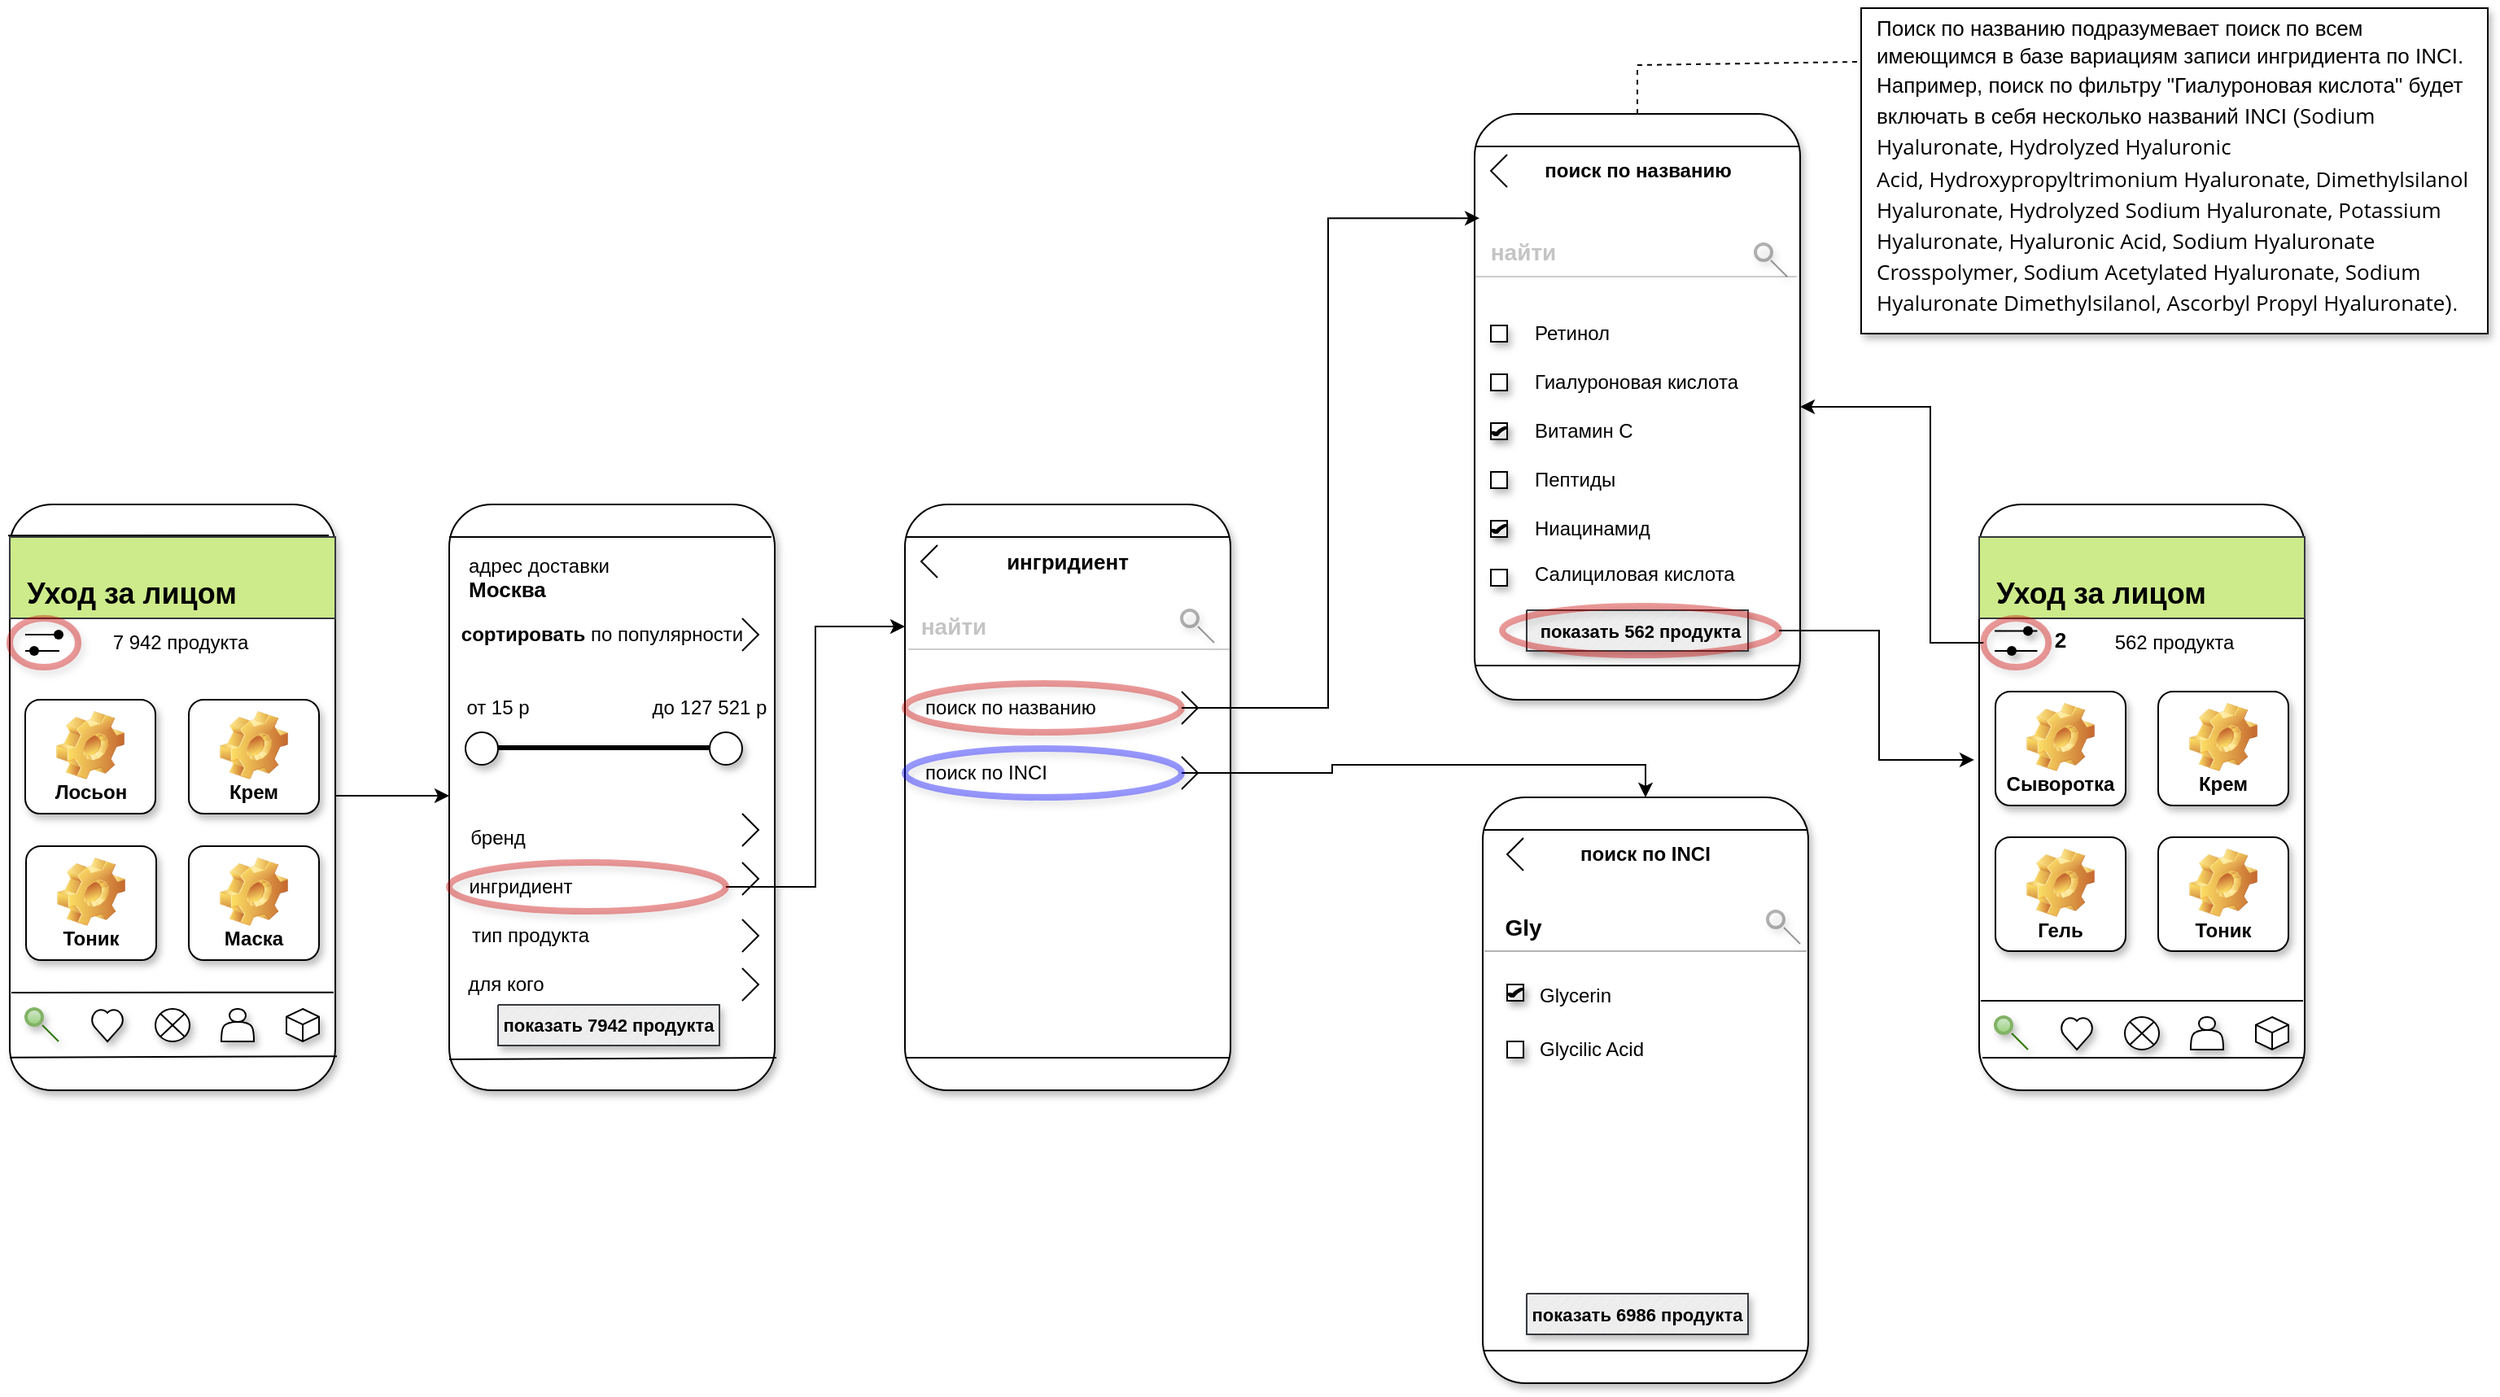 <mxfile version="24.7.17">
  <diagram name="Страница — 1" id="dGyKo30YHlpizkumSqCY">
    <mxGraphModel dx="1434" dy="1671" grid="1" gridSize="10" guides="1" tooltips="1" connect="1" arrows="1" fold="1" page="1" pageScale="1" pageWidth="1169" pageHeight="827" math="0" shadow="0">
      <root>
        <mxCell id="0" />
        <mxCell id="1" parent="0" />
        <mxCell id="ZdthaMtyNPpBsi2oZ3e5-52" value="" style="rounded=1;whiteSpace=wrap;html=1;shadow=1;arcSize=13;labelBackgroundColor=none;movable=0;resizable=0;rotatable=0;deletable=0;editable=0;locked=1;connectable=0;" vertex="1" parent="1">
          <mxGeometry x="320" y="100" width="200" height="360" as="geometry" />
        </mxCell>
        <mxCell id="ZdthaMtyNPpBsi2oZ3e5-1" value="" style="rounded=1;whiteSpace=wrap;html=1;shadow=1;arcSize=13;labelBackgroundColor=none;movable=0;resizable=0;rotatable=0;deletable=0;editable=0;locked=1;connectable=0;" vertex="1" parent="1">
          <mxGeometry x="50" y="100" width="200" height="360" as="geometry" />
        </mxCell>
        <mxCell id="ZdthaMtyNPpBsi2oZ3e5-4" value="" style="endArrow=none;html=1;rounded=0;entryX=1.005;entryY=0.942;entryDx=0;entryDy=0;entryPerimeter=0;exitX=0;exitY=0.944;exitDx=0;exitDy=0;exitPerimeter=0;labelBackgroundColor=none;fontColor=default;" edge="1" parent="1" source="ZdthaMtyNPpBsi2oZ3e5-1" target="ZdthaMtyNPpBsi2oZ3e5-1">
          <mxGeometry width="50" height="50" relative="1" as="geometry">
            <mxPoint x="90" y="450" as="sourcePoint" />
            <mxPoint x="140" y="400" as="targetPoint" />
            <Array as="points" />
          </mxGeometry>
        </mxCell>
        <mxCell id="ZdthaMtyNPpBsi2oZ3e5-5" value="" style="endArrow=none;html=1;rounded=0;entryX=0.995;entryY=0.833;entryDx=0;entryDy=0;entryPerimeter=0;labelBackgroundColor=none;fontColor=default;" edge="1" parent="1" target="ZdthaMtyNPpBsi2oZ3e5-1">
          <mxGeometry width="50" height="50" relative="1" as="geometry">
            <mxPoint x="51" y="400" as="sourcePoint" />
            <mxPoint x="140" y="380" as="targetPoint" />
          </mxGeometry>
        </mxCell>
        <mxCell id="ZdthaMtyNPpBsi2oZ3e5-7" style="edgeStyle=orthogonalEdgeStyle;rounded=0;orthogonalLoop=1;jettySize=auto;html=1;exitX=0.1;exitY=0.5;exitDx=0;exitDy=0;exitPerimeter=0;entryX=0.1;entryY=0.5;entryDx=0;entryDy=0;entryPerimeter=0;labelBackgroundColor=none;fontColor=default;" edge="1" parent="1">
          <mxGeometry relative="1" as="geometry">
            <mxPoint x="421" y="425" as="targetPoint" />
            <mxPoint x="421" y="425" as="sourcePoint" />
          </mxGeometry>
        </mxCell>
        <mxCell id="ZdthaMtyNPpBsi2oZ3e5-12" style="edgeStyle=orthogonalEdgeStyle;rounded=0;orthogonalLoop=1;jettySize=auto;html=1;exitX=0.5;exitY=0.115;exitDx=0;exitDy=0;exitPerimeter=0;entryX=0.5;entryY=0.115;entryDx=0;entryDy=0;entryPerimeter=0;labelBackgroundColor=none;fontColor=default;" edge="1" parent="1" source="ZdthaMtyNPpBsi2oZ3e5-11" target="ZdthaMtyNPpBsi2oZ3e5-11">
          <mxGeometry relative="1" as="geometry">
            <mxPoint x="460" y="390" as="targetPoint" />
          </mxGeometry>
        </mxCell>
        <mxCell id="ZdthaMtyNPpBsi2oZ3e5-11" value="" style="verticalLabelPosition=bottom;verticalAlign=top;html=1;shape=mxgraph.basic.heart;shadow=1;labelBackgroundColor=none;" vertex="1" parent="1">
          <mxGeometry x="100" y="410" width="20" height="20" as="geometry" />
        </mxCell>
        <mxCell id="ZdthaMtyNPpBsi2oZ3e5-13" value="" style="shape=actor;whiteSpace=wrap;html=1;shadow=1;labelBackgroundColor=none;" vertex="1" parent="1">
          <mxGeometry x="180" y="410" width="20" height="20" as="geometry" />
        </mxCell>
        <mxCell id="ZdthaMtyNPpBsi2oZ3e5-15" value="" style="html=1;shape=mxgraph.basic.isocube;isoAngle=15;shadow=1;labelBackgroundColor=none;" vertex="1" parent="1">
          <mxGeometry x="220" y="410" width="20" height="20" as="geometry" />
        </mxCell>
        <mxCell id="ZdthaMtyNPpBsi2oZ3e5-16" value="" style="verticalLabelPosition=bottom;verticalAlign=top;html=1;shape=mxgraph.flowchart.or;shadow=1;labelBackgroundColor=none;" vertex="1" parent="1">
          <mxGeometry x="139.5" y="410" width="21" height="20" as="geometry" />
        </mxCell>
        <mxCell id="ZdthaMtyNPpBsi2oZ3e5-17" value="" style="ellipse;whiteSpace=wrap;html=1;aspect=fixed;strokeWidth=2;perimeterSpacing=1;shadow=1;labelBackgroundColor=none;fillColor=#d5e8d4;strokeColor=#82b366;gradientColor=#97d077;" vertex="1" parent="1">
          <mxGeometry x="60" y="410" width="10" height="10" as="geometry" />
        </mxCell>
        <mxCell id="ZdthaMtyNPpBsi2oZ3e5-20" value="" style="endArrow=none;html=1;rounded=0;shadow=1;endSize=7;startSize=7;jumpSize=7;labelBackgroundColor=none;fontColor=default;fillColor=#60a917;strokeColor=#2D7600;" edge="1" parent="1">
          <mxGeometry width="50" height="50" relative="1" as="geometry">
            <mxPoint x="70" y="420" as="sourcePoint" />
            <mxPoint x="80" y="430" as="targetPoint" />
          </mxGeometry>
        </mxCell>
        <mxCell id="ZdthaMtyNPpBsi2oZ3e5-24" value="" style="endArrow=none;html=1;rounded=0;exitX=-0.005;exitY=0.053;exitDx=0;exitDy=0;exitPerimeter=0;labelBackgroundColor=none;fontColor=default;" edge="1" parent="1" source="ZdthaMtyNPpBsi2oZ3e5-1">
          <mxGeometry width="50" height="50" relative="1" as="geometry">
            <mxPoint x="89.5" y="180" as="sourcePoint" />
            <mxPoint x="246" y="119" as="targetPoint" />
          </mxGeometry>
        </mxCell>
        <mxCell id="ZdthaMtyNPpBsi2oZ3e5-25" value="" style="rounded=0;whiteSpace=wrap;html=1;fillColor=#cdeb8b;strokeColor=#36393d;" vertex="1" parent="1">
          <mxGeometry x="50" y="120" width="200" height="50" as="geometry" />
        </mxCell>
        <mxCell id="ZdthaMtyNPpBsi2oZ3e5-28" value="&lt;h2&gt;Уход за лицом&lt;/h2&gt;" style="text;strokeColor=none;align=center;fillColor=none;html=1;verticalAlign=middle;whiteSpace=wrap;rounded=0;" vertex="1" parent="1">
          <mxGeometry x="50" y="140" width="150" height="30" as="geometry" />
        </mxCell>
        <mxCell id="ZdthaMtyNPpBsi2oZ3e5-29" value="" style="shape=partialRectangle;whiteSpace=wrap;html=1;left=0;right=0;fillColor=none;" vertex="1" parent="1">
          <mxGeometry x="60" y="180" width="20" height="10" as="geometry" />
        </mxCell>
        <mxCell id="ZdthaMtyNPpBsi2oZ3e5-30" value="" style="shape=waypoint;sketch=0;fillStyle=solid;size=6;pointerEvents=1;points=[];fillColor=none;resizable=0;rotatable=0;perimeter=centerPerimeter;snapToPoint=1;" vertex="1" parent="1">
          <mxGeometry x="70" y="170" width="20" height="20" as="geometry" />
        </mxCell>
        <mxCell id="ZdthaMtyNPpBsi2oZ3e5-31" value="" style="shape=waypoint;sketch=0;fillStyle=solid;size=6;pointerEvents=1;points=[];fillColor=none;resizable=0;rotatable=0;perimeter=centerPerimeter;snapToPoint=1;" vertex="1" parent="1">
          <mxGeometry x="55" y="180" width="20" height="20" as="geometry" />
        </mxCell>
        <mxCell id="ZdthaMtyNPpBsi2oZ3e5-36" value="7 942 продукта" style="text;strokeColor=none;align=center;fillColor=none;html=1;verticalAlign=middle;whiteSpace=wrap;rounded=0;fontFamily=Helvetica;fontSize=12;fontColor=default;labelBackgroundColor=none;" vertex="1" parent="1">
          <mxGeometry x="110" y="170" width="90" height="30" as="geometry" />
        </mxCell>
        <mxCell id="ZdthaMtyNPpBsi2oZ3e5-37" value="Лосьон" style="label;whiteSpace=wrap;html=1;align=center;verticalAlign=bottom;spacingLeft=0;spacingBottom=4;imageAlign=center;imageVerticalAlign=top;image=img/clipart/Gear_128x128.png;rounded=1;shadow=1;strokeColor=default;arcSize=13;fontFamily=Helvetica;fontSize=12;fontColor=default;labelBackgroundColor=none;fillColor=default;" vertex="1" parent="1">
          <mxGeometry x="59.5" y="220" width="80" height="70" as="geometry" />
        </mxCell>
        <mxCell id="ZdthaMtyNPpBsi2oZ3e5-38" value="Крем" style="label;whiteSpace=wrap;html=1;align=center;verticalAlign=bottom;spacingLeft=0;spacingBottom=4;imageAlign=center;imageVerticalAlign=top;image=img/clipart/Gear_128x128.png;rounded=1;shadow=1;strokeColor=default;arcSize=13;fontFamily=Helvetica;fontSize=12;fontColor=default;labelBackgroundColor=none;fillColor=default;" vertex="1" parent="1">
          <mxGeometry x="160" y="220" width="80" height="70" as="geometry" />
        </mxCell>
        <mxCell id="ZdthaMtyNPpBsi2oZ3e5-39" value="Тоник" style="label;whiteSpace=wrap;html=1;align=center;verticalAlign=bottom;spacingLeft=0;spacingBottom=4;imageAlign=center;imageVerticalAlign=top;image=img/clipart/Gear_128x128.png;rounded=1;shadow=1;strokeColor=default;arcSize=13;fontFamily=Helvetica;fontSize=12;fontColor=default;labelBackgroundColor=none;fillColor=default;" vertex="1" parent="1">
          <mxGeometry x="60" y="310" width="80" height="70" as="geometry" />
        </mxCell>
        <mxCell id="ZdthaMtyNPpBsi2oZ3e5-40" value="Маска" style="label;whiteSpace=wrap;html=1;align=center;verticalAlign=bottom;spacingLeft=0;spacingBottom=4;imageAlign=center;imageVerticalAlign=top;image=img/clipart/Gear_128x128.png;rounded=1;shadow=1;strokeColor=default;arcSize=13;fontFamily=Helvetica;fontSize=12;fontColor=default;labelBackgroundColor=none;fillColor=default;" vertex="1" parent="1">
          <mxGeometry x="160" y="310" width="80" height="70" as="geometry" />
        </mxCell>
        <mxCell id="ZdthaMtyNPpBsi2oZ3e5-42" value="" style="endArrow=none;html=1;rounded=0;entryX=1.005;entryY=0.942;entryDx=0;entryDy=0;entryPerimeter=0;exitX=0;exitY=0.944;exitDx=0;exitDy=0;exitPerimeter=0;labelBackgroundColor=none;fontColor=default;" edge="1" parent="1">
          <mxGeometry width="50" height="50" relative="1" as="geometry">
            <mxPoint x="320" y="441" as="sourcePoint" />
            <mxPoint x="521" y="440" as="targetPoint" />
            <Array as="points" />
          </mxGeometry>
        </mxCell>
        <mxCell id="ZdthaMtyNPpBsi2oZ3e5-51" value="" style="endArrow=none;html=1;rounded=0;entryX=0.995;entryY=0.833;entryDx=0;entryDy=0;entryPerimeter=0;labelBackgroundColor=none;fontColor=default;" edge="1" parent="1">
          <mxGeometry width="50" height="50" relative="1" as="geometry">
            <mxPoint x="320" y="120" as="sourcePoint" />
            <mxPoint x="518" y="120" as="targetPoint" />
          </mxGeometry>
        </mxCell>
        <mxCell id="ZdthaMtyNPpBsi2oZ3e5-53" value="адрес доставки&lt;div&gt;&lt;b&gt;&lt;font style=&quot;font-size: 13px;&quot;&gt;Москва&lt;/font&gt;&lt;/b&gt;&lt;/div&gt;" style="text;strokeColor=none;align=left;fillColor=none;html=1;verticalAlign=middle;whiteSpace=wrap;rounded=0;fontFamily=Helvetica;fontSize=12;fontColor=default;labelBackgroundColor=none;" vertex="1" parent="1">
          <mxGeometry x="330" y="130" width="100" height="30" as="geometry" />
        </mxCell>
        <mxCell id="ZdthaMtyNPpBsi2oZ3e5-54" value="&lt;font style=&quot;font-size: 12px;&quot;&gt;&lt;b&gt;&lt;font style=&quot;font-size: 12px;&quot;&gt;сортировать&lt;/font&gt;&lt;/b&gt; по популярности&lt;/font&gt;" style="text;strokeColor=none;align=center;fillColor=none;html=1;verticalAlign=middle;whiteSpace=wrap;rounded=0;fontFamily=Helvetica;fontSize=12;fontColor=default;labelBackgroundColor=none;" vertex="1" parent="1">
          <mxGeometry x="299" y="165" width="230" height="30" as="geometry" />
        </mxCell>
        <mxCell id="ZdthaMtyNPpBsi2oZ3e5-56" value="" style="endArrow=none;html=1;rounded=0;fontFamily=Helvetica;fontSize=12;fontColor=default;labelBackgroundColor=none;" edge="1" parent="1">
          <mxGeometry width="50" height="50" relative="1" as="geometry">
            <mxPoint x="500" y="170" as="sourcePoint" />
            <mxPoint x="500" y="190" as="targetPoint" />
            <Array as="points">
              <mxPoint x="510" y="180" />
            </Array>
          </mxGeometry>
        </mxCell>
        <mxCell id="ZdthaMtyNPpBsi2oZ3e5-57" value="" style="endArrow=none;html=1;rounded=0;fontFamily=Helvetica;fontSize=12;fontColor=default;labelBackgroundColor=none;strokeWidth=3;" edge="1" parent="1">
          <mxGeometry width="50" height="50" relative="1" as="geometry">
            <mxPoint x="483" y="249.5" as="sourcePoint" />
            <mxPoint x="344" y="249.5" as="targetPoint" />
          </mxGeometry>
        </mxCell>
        <mxCell id="ZdthaMtyNPpBsi2oZ3e5-58" value="" style="ellipse;whiteSpace=wrap;html=1;aspect=fixed;rounded=1;shadow=1;strokeColor=default;align=center;verticalAlign=middle;arcSize=13;fontFamily=Helvetica;fontSize=12;fontColor=default;labelBackgroundColor=none;fillColor=default;" vertex="1" parent="1">
          <mxGeometry x="330" y="240" width="20" height="20" as="geometry" />
        </mxCell>
        <mxCell id="ZdthaMtyNPpBsi2oZ3e5-59" value="" style="ellipse;whiteSpace=wrap;html=1;aspect=fixed;rounded=1;shadow=1;strokeColor=default;align=center;verticalAlign=middle;arcSize=13;fontFamily=Helvetica;fontSize=12;fontColor=default;labelBackgroundColor=none;fillColor=default;" vertex="1" parent="1">
          <mxGeometry x="480" y="240" width="20" height="20" as="geometry" />
        </mxCell>
        <mxCell id="ZdthaMtyNPpBsi2oZ3e5-60" value="от 15 р" style="text;strokeColor=none;align=center;fillColor=none;html=1;verticalAlign=middle;whiteSpace=wrap;rounded=0;fontFamily=Helvetica;fontSize=12;fontColor=default;labelBackgroundColor=none;" vertex="1" parent="1">
          <mxGeometry x="320" y="210" width="60" height="30" as="geometry" />
        </mxCell>
        <mxCell id="ZdthaMtyNPpBsi2oZ3e5-61" value="до 127 521 р" style="text;strokeColor=none;align=center;fillColor=none;html=1;verticalAlign=middle;whiteSpace=wrap;rounded=0;fontFamily=Helvetica;fontSize=12;fontColor=default;labelBackgroundColor=none;" vertex="1" parent="1">
          <mxGeometry x="440" y="210" width="80" height="30" as="geometry" />
        </mxCell>
        <mxCell id="ZdthaMtyNPpBsi2oZ3e5-62" value="бренд" style="text;strokeColor=none;align=center;fillColor=none;html=1;verticalAlign=middle;whiteSpace=wrap;rounded=0;fontFamily=Helvetica;fontSize=12;fontColor=default;labelBackgroundColor=none;" vertex="1" parent="1">
          <mxGeometry x="330" y="290" width="40" height="30" as="geometry" />
        </mxCell>
        <mxCell id="ZdthaMtyNPpBsi2oZ3e5-63" value="ингридиент" style="text;strokeColor=none;align=center;fillColor=none;html=1;verticalAlign=middle;whiteSpace=wrap;rounded=0;fontFamily=Helvetica;fontSize=12;fontColor=default;labelBackgroundColor=none;" vertex="1" parent="1">
          <mxGeometry x="334" y="320" width="60" height="30" as="geometry" />
        </mxCell>
        <mxCell id="ZdthaMtyNPpBsi2oZ3e5-64" value="тип продукта" style="text;strokeColor=none;align=center;fillColor=none;html=1;verticalAlign=middle;whiteSpace=wrap;rounded=0;fontFamily=Helvetica;fontSize=12;fontColor=default;labelBackgroundColor=none;" vertex="1" parent="1">
          <mxGeometry x="330" y="350" width="80" height="30" as="geometry" />
        </mxCell>
        <mxCell id="ZdthaMtyNPpBsi2oZ3e5-65" value="для кого" style="text;strokeColor=none;align=center;fillColor=none;html=1;verticalAlign=middle;whiteSpace=wrap;rounded=0;fontFamily=Helvetica;fontSize=12;fontColor=default;labelBackgroundColor=none;" vertex="1" parent="1">
          <mxGeometry x="330" y="380" width="50" height="30" as="geometry" />
        </mxCell>
        <mxCell id="ZdthaMtyNPpBsi2oZ3e5-66" value="" style="verticalLabelPosition=bottom;verticalAlign=top;html=1;shape=mxgraph.basic.patternFillRect;fillStyle=diag;step=5;fillStrokeWidth=0.2;fillStrokeColor=#dddddd;rounded=1;shadow=1;strokeColor=#36393d;align=center;arcSize=13;fontFamily=Helvetica;fontSize=12;labelBackgroundColor=none;fillColor=#eeeeee;" vertex="1" parent="1">
          <mxGeometry x="350" y="407.5" width="136" height="25" as="geometry" />
        </mxCell>
        <mxCell id="ZdthaMtyNPpBsi2oZ3e5-67" value="&lt;font style=&quot;font-size: 11px;&quot;&gt;&lt;b&gt;показать 7942 продукта&lt;/b&gt;&lt;/font&gt;" style="text;strokeColor=none;align=center;fillColor=none;html=1;verticalAlign=middle;whiteSpace=wrap;rounded=0;fontFamily=Helvetica;fontSize=12;fontColor=default;labelBackgroundColor=none;strokeWidth=1;" vertex="1" parent="1">
          <mxGeometry x="348" y="405" width="140" height="30" as="geometry" />
        </mxCell>
        <mxCell id="ZdthaMtyNPpBsi2oZ3e5-69" value="" style="endArrow=none;html=1;rounded=0;fontFamily=Helvetica;fontSize=12;fontColor=default;labelBackgroundColor=none;" edge="1" parent="1">
          <mxGeometry width="50" height="50" relative="1" as="geometry">
            <mxPoint x="500" y="355" as="sourcePoint" />
            <mxPoint x="500" y="375" as="targetPoint" />
            <Array as="points">
              <mxPoint x="510" y="365" />
            </Array>
          </mxGeometry>
        </mxCell>
        <mxCell id="ZdthaMtyNPpBsi2oZ3e5-70" value="" style="endArrow=none;html=1;rounded=0;fontFamily=Helvetica;fontSize=12;fontColor=default;labelBackgroundColor=none;" edge="1" parent="1">
          <mxGeometry width="50" height="50" relative="1" as="geometry">
            <mxPoint x="500" y="290" as="sourcePoint" />
            <mxPoint x="500" y="310" as="targetPoint" />
            <Array as="points">
              <mxPoint x="510" y="300" />
            </Array>
          </mxGeometry>
        </mxCell>
        <mxCell id="ZdthaMtyNPpBsi2oZ3e5-71" value="" style="endArrow=none;html=1;rounded=0;fontFamily=Helvetica;fontSize=12;fontColor=default;labelBackgroundColor=none;" edge="1" parent="1">
          <mxGeometry width="50" height="50" relative="1" as="geometry">
            <mxPoint x="500" y="320" as="sourcePoint" />
            <mxPoint x="500" y="340" as="targetPoint" />
            <Array as="points">
              <mxPoint x="510" y="330" />
            </Array>
          </mxGeometry>
        </mxCell>
        <mxCell id="ZdthaMtyNPpBsi2oZ3e5-72" value="" style="endArrow=none;html=1;rounded=0;fontFamily=Helvetica;fontSize=12;fontColor=default;labelBackgroundColor=none;" edge="1" parent="1">
          <mxGeometry width="50" height="50" relative="1" as="geometry">
            <mxPoint x="500" y="385" as="sourcePoint" />
            <mxPoint x="500" y="405" as="targetPoint" />
            <Array as="points">
              <mxPoint x="510" y="395" />
            </Array>
          </mxGeometry>
        </mxCell>
        <mxCell id="ZdthaMtyNPpBsi2oZ3e5-73" value="" style="rounded=1;whiteSpace=wrap;html=1;shadow=1;arcSize=13;labelBackgroundColor=none;movable=0;resizable=0;rotatable=0;deletable=0;editable=0;locked=1;connectable=0;" vertex="1" parent="1">
          <mxGeometry x="600" y="100" width="200" height="360" as="geometry" />
        </mxCell>
        <mxCell id="ZdthaMtyNPpBsi2oZ3e5-74" value="" style="rounded=1;whiteSpace=wrap;html=1;shadow=1;arcSize=13;labelBackgroundColor=none;" vertex="1" parent="1">
          <mxGeometry x="950" y="-140" width="200" height="360" as="geometry" />
        </mxCell>
        <mxCell id="ZdthaMtyNPpBsi2oZ3e5-75" value="" style="endArrow=none;html=1;rounded=0;entryX=0.995;entryY=0.833;entryDx=0;entryDy=0;entryPerimeter=0;labelBackgroundColor=none;fontColor=default;" edge="1" parent="1">
          <mxGeometry width="50" height="50" relative="1" as="geometry">
            <mxPoint x="601" y="120" as="sourcePoint" />
            <mxPoint x="799" y="120" as="targetPoint" />
          </mxGeometry>
        </mxCell>
        <mxCell id="ZdthaMtyNPpBsi2oZ3e5-76" value="" style="endArrow=none;html=1;rounded=0;entryX=0.995;entryY=0.833;entryDx=0;entryDy=0;entryPerimeter=0;labelBackgroundColor=none;fontColor=default;" edge="1" parent="1">
          <mxGeometry width="50" height="50" relative="1" as="geometry">
            <mxPoint x="601" y="440" as="sourcePoint" />
            <mxPoint x="799" y="440" as="targetPoint" />
          </mxGeometry>
        </mxCell>
        <mxCell id="ZdthaMtyNPpBsi2oZ3e5-77" value="&lt;font style=&quot;font-size: 13px;&quot;&gt;&lt;b&gt;ингридиент&lt;/b&gt;&lt;/font&gt;" style="text;strokeColor=none;align=center;fillColor=none;html=1;verticalAlign=middle;whiteSpace=wrap;rounded=0;fontFamily=Helvetica;fontSize=12;fontColor=default;labelBackgroundColor=none;" vertex="1" parent="1">
          <mxGeometry x="670" y="120" width="60" height="30" as="geometry" />
        </mxCell>
        <mxCell id="ZdthaMtyNPpBsi2oZ3e5-78" value="" style="endArrow=none;html=1;rounded=0;fontFamily=Helvetica;fontSize=12;fontColor=default;labelBackgroundColor=none;" edge="1" parent="1">
          <mxGeometry width="50" height="50" relative="1" as="geometry">
            <mxPoint x="620" y="145" as="sourcePoint" />
            <mxPoint x="620" y="125" as="targetPoint" />
            <Array as="points">
              <mxPoint x="610" y="135" />
            </Array>
          </mxGeometry>
        </mxCell>
        <mxCell id="ZdthaMtyNPpBsi2oZ3e5-80" value="" style="endArrow=none;html=1;rounded=0;entryX=0.995;entryY=0.833;entryDx=0;entryDy=0;entryPerimeter=0;labelBackgroundColor=none;fontColor=default;opacity=20;" edge="1" parent="1">
          <mxGeometry width="50" height="50" relative="1" as="geometry">
            <mxPoint x="602" y="189" as="sourcePoint" />
            <mxPoint x="800" y="189" as="targetPoint" />
          </mxGeometry>
        </mxCell>
        <mxCell id="ZdthaMtyNPpBsi2oZ3e5-81" value="&lt;b&gt;&lt;font color=&quot;#c4c4c4&quot; style=&quot;font-size: 14px;&quot;&gt;найти&lt;/font&gt;&lt;/b&gt;" style="text;strokeColor=none;align=center;fillColor=none;html=1;verticalAlign=middle;whiteSpace=wrap;rounded=0;fontFamily=Helvetica;fontSize=12;fontColor=default;labelBackgroundColor=none;" vertex="1" parent="1">
          <mxGeometry x="600" y="160" width="60" height="30" as="geometry" />
        </mxCell>
        <mxCell id="ZdthaMtyNPpBsi2oZ3e5-82" value="" style="ellipse;whiteSpace=wrap;html=1;aspect=fixed;rounded=1;shadow=1;strokeColor=default;align=center;verticalAlign=middle;arcSize=13;fontFamily=Helvetica;fontSize=12;fontColor=default;labelBackgroundColor=none;fillColor=default;strokeWidth=2;opacity=30;" vertex="1" parent="1">
          <mxGeometry x="770" y="165" width="10" height="10" as="geometry" />
        </mxCell>
        <mxCell id="ZdthaMtyNPpBsi2oZ3e5-83" value="" style="endArrow=none;html=1;rounded=0;shadow=1;endSize=7;startSize=7;jumpSize=7;labelBackgroundColor=none;fontColor=default;fillColor=#60a917;strokeColor=#000000;opacity=40;" edge="1" parent="1">
          <mxGeometry width="50" height="50" relative="1" as="geometry">
            <mxPoint x="780" y="175" as="sourcePoint" />
            <mxPoint x="790" y="185" as="targetPoint" />
          </mxGeometry>
        </mxCell>
        <mxCell id="ZdthaMtyNPpBsi2oZ3e5-84" value="поиск по названию" style="text;strokeColor=none;align=center;fillColor=none;html=1;verticalAlign=middle;whiteSpace=wrap;rounded=0;fontFamily=Helvetica;fontSize=12;fontColor=default;labelBackgroundColor=none;" vertex="1" parent="1">
          <mxGeometry x="610" y="210" width="110" height="30" as="geometry" />
        </mxCell>
        <mxCell id="ZdthaMtyNPpBsi2oZ3e5-85" value="поиск по INCI" style="text;strokeColor=none;align=center;fillColor=none;html=1;verticalAlign=middle;whiteSpace=wrap;rounded=0;fontFamily=Helvetica;fontSize=12;fontColor=default;labelBackgroundColor=none;" vertex="1" parent="1">
          <mxGeometry x="610" y="250" width="80" height="30" as="geometry" />
        </mxCell>
        <mxCell id="ZdthaMtyNPpBsi2oZ3e5-86" value="" style="endArrow=none;html=1;rounded=0;fontFamily=Helvetica;fontSize=12;fontColor=default;labelBackgroundColor=none;" edge="1" parent="1">
          <mxGeometry width="50" height="50" relative="1" as="geometry">
            <mxPoint x="770" y="215" as="sourcePoint" />
            <mxPoint x="770" y="235" as="targetPoint" />
            <Array as="points">
              <mxPoint x="780" y="225" />
            </Array>
          </mxGeometry>
        </mxCell>
        <mxCell id="ZdthaMtyNPpBsi2oZ3e5-87" value="" style="endArrow=none;html=1;rounded=0;fontFamily=Helvetica;fontSize=12;fontColor=default;labelBackgroundColor=none;" edge="1" parent="1">
          <mxGeometry width="50" height="50" relative="1" as="geometry">
            <mxPoint x="770" y="255" as="sourcePoint" />
            <mxPoint x="770" y="275" as="targetPoint" />
            <Array as="points">
              <mxPoint x="780" y="265" />
            </Array>
          </mxGeometry>
        </mxCell>
        <mxCell id="ZdthaMtyNPpBsi2oZ3e5-88" value="" style="endArrow=none;html=1;rounded=0;entryX=0.995;entryY=0.833;entryDx=0;entryDy=0;entryPerimeter=0;labelBackgroundColor=none;fontColor=default;" edge="1" parent="1">
          <mxGeometry width="50" height="50" relative="1" as="geometry">
            <mxPoint x="951" y="-120" as="sourcePoint" />
            <mxPoint x="1149" y="-120" as="targetPoint" />
          </mxGeometry>
        </mxCell>
        <mxCell id="ZdthaMtyNPpBsi2oZ3e5-89" value="" style="endArrow=none;html=1;rounded=0;entryX=0.995;entryY=0.833;entryDx=0;entryDy=0;entryPerimeter=0;labelBackgroundColor=none;fontColor=default;" edge="1" parent="1">
          <mxGeometry width="50" height="50" relative="1" as="geometry">
            <mxPoint x="951" y="199" as="sourcePoint" />
            <mxPoint x="1149" y="199" as="targetPoint" />
          </mxGeometry>
        </mxCell>
        <mxCell id="ZdthaMtyNPpBsi2oZ3e5-90" value="" style="endArrow=none;html=1;rounded=0;entryX=0.995;entryY=0.833;entryDx=0;entryDy=0;entryPerimeter=0;labelBackgroundColor=none;fontColor=default;opacity=20;jumpSize=7;" edge="1" parent="1">
          <mxGeometry width="50" height="50" relative="1" as="geometry">
            <mxPoint x="950" y="-40" as="sourcePoint" />
            <mxPoint x="1148" y="-40" as="targetPoint" />
            <Array as="points">
              <mxPoint x="1049" y="-40" />
            </Array>
          </mxGeometry>
        </mxCell>
        <mxCell id="ZdthaMtyNPpBsi2oZ3e5-91" value="&lt;b&gt;&lt;font color=&quot;#c4c4c4&quot; style=&quot;font-size: 14px;&quot;&gt;найти&lt;/font&gt;&lt;/b&gt;" style="text;strokeColor=none;align=center;fillColor=none;html=1;verticalAlign=middle;whiteSpace=wrap;rounded=0;fontFamily=Helvetica;fontSize=12;fontColor=default;labelBackgroundColor=none;" vertex="1" parent="1">
          <mxGeometry x="950" y="-70" width="60" height="30" as="geometry" />
        </mxCell>
        <mxCell id="ZdthaMtyNPpBsi2oZ3e5-92" value="" style="ellipse;whiteSpace=wrap;html=1;aspect=fixed;rounded=1;shadow=1;strokeColor=default;align=center;verticalAlign=middle;arcSize=13;fontFamily=Helvetica;fontSize=12;fontColor=default;labelBackgroundColor=none;fillColor=default;strokeWidth=2;opacity=30;" vertex="1" parent="1">
          <mxGeometry x="1122.5" y="-60" width="10" height="10" as="geometry" />
        </mxCell>
        <mxCell id="ZdthaMtyNPpBsi2oZ3e5-93" value="" style="endArrow=none;html=1;rounded=0;shadow=1;endSize=7;startSize=7;jumpSize=7;labelBackgroundColor=none;fontColor=default;fillColor=#60a917;strokeColor=#000000;opacity=40;" edge="1" parent="1">
          <mxGeometry width="50" height="50" relative="1" as="geometry">
            <mxPoint x="1132" y="-50" as="sourcePoint" />
            <mxPoint x="1142" y="-40" as="targetPoint" />
          </mxGeometry>
        </mxCell>
        <mxCell id="ZdthaMtyNPpBsi2oZ3e5-94" value="&lt;b&gt;поиск по названию&lt;/b&gt;" style="text;strokeColor=none;align=center;fillColor=none;html=1;verticalAlign=middle;whiteSpace=wrap;rounded=0;fontFamily=Helvetica;fontSize=12;fontColor=default;labelBackgroundColor=none;" vertex="1" parent="1">
          <mxGeometry x="987.5" y="-120" width="125" height="30" as="geometry" />
        </mxCell>
        <mxCell id="ZdthaMtyNPpBsi2oZ3e5-95" value="" style="endArrow=none;html=1;rounded=0;fontFamily=Helvetica;fontSize=12;fontColor=default;labelBackgroundColor=none;" edge="1" parent="1">
          <mxGeometry width="50" height="50" relative="1" as="geometry">
            <mxPoint x="970" y="-95" as="sourcePoint" />
            <mxPoint x="970" y="-115" as="targetPoint" />
            <Array as="points">
              <mxPoint x="960" y="-105" />
            </Array>
          </mxGeometry>
        </mxCell>
        <mxCell id="ZdthaMtyNPpBsi2oZ3e5-96" value="" style="shape=table;startSize=0;container=1;collapsible=0;childLayout=tableLayout;fontSize=11;fillColor=none;strokeColor=none;rounded=1;shadow=1;align=center;verticalAlign=middle;arcSize=13;fontFamily=Helvetica;fontColor=default;labelBackgroundColor=none;" vertex="1" parent="1">
          <mxGeometry x="980" y="-20" width="150" height="120" as="geometry" />
        </mxCell>
        <mxCell id="ZdthaMtyNPpBsi2oZ3e5-97" value="" style="shape=tableRow;horizontal=0;startSize=0;swimlaneHead=0;swimlaneBody=0;strokeColor=inherit;top=0;left=0;bottom=0;right=0;collapsible=0;dropTarget=0;fillColor=none;points=[[0,0.5],[1,0.5]];portConstraint=eastwest;fontSize=16;rounded=1;shadow=1;align=center;verticalAlign=middle;arcSize=13;fontFamily=Helvetica;fontColor=default;labelBackgroundColor=none;" vertex="1" parent="ZdthaMtyNPpBsi2oZ3e5-96">
          <mxGeometry width="150" height="30" as="geometry" />
        </mxCell>
        <mxCell id="ZdthaMtyNPpBsi2oZ3e5-98" value="Ретинол" style="shape=partialRectangle;html=1;whiteSpace=wrap;connectable=0;strokeColor=inherit;overflow=hidden;fillColor=none;top=0;left=0;bottom=0;right=0;pointerEvents=1;fontSize=12;align=left;spacingLeft=5;rounded=1;shadow=1;verticalAlign=middle;arcSize=13;fontFamily=Helvetica;fontColor=default;labelBackgroundColor=none;" vertex="1" parent="ZdthaMtyNPpBsi2oZ3e5-97">
          <mxGeometry width="150" height="30" as="geometry">
            <mxRectangle width="150" height="30" as="alternateBounds" />
          </mxGeometry>
        </mxCell>
        <mxCell id="ZdthaMtyNPpBsi2oZ3e5-99" value="" style="shape=tableRow;horizontal=0;startSize=0;swimlaneHead=0;swimlaneBody=0;strokeColor=inherit;top=0;left=0;bottom=0;right=0;collapsible=0;dropTarget=0;fillColor=none;points=[[0,0.5],[1,0.5]];portConstraint=eastwest;fontSize=16;rounded=1;shadow=1;align=center;verticalAlign=middle;arcSize=13;fontFamily=Helvetica;fontColor=default;labelBackgroundColor=none;" vertex="1" parent="ZdthaMtyNPpBsi2oZ3e5-96">
          <mxGeometry y="30" width="150" height="30" as="geometry" />
        </mxCell>
        <mxCell id="ZdthaMtyNPpBsi2oZ3e5-100" value="Гиалуроновая кислота" style="shape=partialRectangle;html=1;whiteSpace=wrap;connectable=0;strokeColor=inherit;overflow=hidden;fillColor=none;top=0;left=0;bottom=0;right=0;pointerEvents=1;fontSize=12;align=left;spacingLeft=5;rounded=1;shadow=1;verticalAlign=middle;arcSize=13;fontFamily=Helvetica;fontColor=default;labelBackgroundColor=none;" vertex="1" parent="ZdthaMtyNPpBsi2oZ3e5-99">
          <mxGeometry width="150" height="30" as="geometry">
            <mxRectangle width="150" height="30" as="alternateBounds" />
          </mxGeometry>
        </mxCell>
        <mxCell id="ZdthaMtyNPpBsi2oZ3e5-101" value="" style="shape=tableRow;horizontal=0;startSize=0;swimlaneHead=0;swimlaneBody=0;strokeColor=inherit;top=0;left=0;bottom=0;right=0;collapsible=0;dropTarget=0;fillColor=none;points=[[0,0.5],[1,0.5]];portConstraint=eastwest;fontSize=16;rounded=1;shadow=1;align=center;verticalAlign=middle;arcSize=13;fontFamily=Helvetica;fontColor=default;labelBackgroundColor=none;" vertex="1" parent="ZdthaMtyNPpBsi2oZ3e5-96">
          <mxGeometry y="60" width="150" height="30" as="geometry" />
        </mxCell>
        <mxCell id="ZdthaMtyNPpBsi2oZ3e5-102" value="Витамин С" style="shape=partialRectangle;html=1;whiteSpace=wrap;connectable=0;strokeColor=inherit;overflow=hidden;fillColor=none;top=0;left=0;bottom=0;right=0;pointerEvents=1;fontSize=12;align=left;spacingLeft=5;rounded=1;shadow=1;verticalAlign=middle;arcSize=13;fontFamily=Helvetica;fontColor=default;labelBackgroundColor=none;" vertex="1" parent="ZdthaMtyNPpBsi2oZ3e5-101">
          <mxGeometry width="150" height="30" as="geometry">
            <mxRectangle width="150" height="30" as="alternateBounds" />
          </mxGeometry>
        </mxCell>
        <mxCell id="ZdthaMtyNPpBsi2oZ3e5-103" style="shape=tableRow;horizontal=0;startSize=0;swimlaneHead=0;swimlaneBody=0;strokeColor=inherit;top=0;left=0;bottom=0;right=0;collapsible=0;dropTarget=0;fillColor=none;points=[[0,0.5],[1,0.5]];portConstraint=eastwest;fontSize=16;rounded=1;shadow=1;align=center;verticalAlign=middle;arcSize=13;fontFamily=Helvetica;fontColor=default;labelBackgroundColor=none;" vertex="1" parent="ZdthaMtyNPpBsi2oZ3e5-96">
          <mxGeometry y="90" width="150" height="30" as="geometry" />
        </mxCell>
        <mxCell id="ZdthaMtyNPpBsi2oZ3e5-104" value="Пептиды" style="shape=partialRectangle;html=1;whiteSpace=wrap;connectable=0;strokeColor=inherit;overflow=hidden;fillColor=none;top=0;left=0;bottom=0;right=0;pointerEvents=1;fontSize=12;align=left;spacingLeft=5;rounded=1;shadow=1;verticalAlign=middle;arcSize=13;fontFamily=Helvetica;fontColor=default;labelBackgroundColor=none;" vertex="1" parent="ZdthaMtyNPpBsi2oZ3e5-103">
          <mxGeometry width="150" height="30" as="geometry">
            <mxRectangle width="150" height="30" as="alternateBounds" />
          </mxGeometry>
        </mxCell>
        <mxCell id="ZdthaMtyNPpBsi2oZ3e5-105" value="" style="shape=table;startSize=0;container=1;collapsible=0;childLayout=tableLayout;fontSize=11;fillColor=none;strokeColor=none;rounded=1;shadow=1;align=center;verticalAlign=middle;arcSize=13;fontFamily=Helvetica;fontColor=default;labelBackgroundColor=none;" vertex="1" parent="1">
          <mxGeometry x="980" y="102.25" width="150" height="85.5" as="geometry" />
        </mxCell>
        <mxCell id="ZdthaMtyNPpBsi2oZ3e5-106" value="" style="shape=tableRow;horizontal=0;startSize=0;swimlaneHead=0;swimlaneBody=0;strokeColor=inherit;top=0;left=0;bottom=0;right=0;collapsible=0;dropTarget=0;fillColor=none;points=[[0,0.5],[1,0.5]];portConstraint=eastwest;fontSize=16;rounded=1;shadow=1;align=center;verticalAlign=middle;arcSize=13;fontFamily=Helvetica;fontColor=default;labelBackgroundColor=none;" vertex="1" parent="ZdthaMtyNPpBsi2oZ3e5-105">
          <mxGeometry width="150" height="25" as="geometry" />
        </mxCell>
        <mxCell id="ZdthaMtyNPpBsi2oZ3e5-107" value="Ниацинамид" style="shape=partialRectangle;html=1;whiteSpace=wrap;connectable=0;strokeColor=inherit;overflow=hidden;fillColor=none;top=0;left=0;bottom=0;right=0;pointerEvents=1;fontSize=12;align=left;spacingLeft=5;rounded=1;shadow=1;verticalAlign=middle;arcSize=13;fontFamily=Helvetica;fontColor=default;labelBackgroundColor=none;" vertex="1" parent="ZdthaMtyNPpBsi2oZ3e5-106">
          <mxGeometry width="150" height="25" as="geometry">
            <mxRectangle width="150" height="25" as="alternateBounds" />
          </mxGeometry>
        </mxCell>
        <mxCell id="ZdthaMtyNPpBsi2oZ3e5-108" value="" style="shape=tableRow;horizontal=0;startSize=0;swimlaneHead=0;swimlaneBody=0;strokeColor=inherit;top=0;left=0;bottom=0;right=0;collapsible=0;dropTarget=0;fillColor=none;points=[[0,0.5],[1,0.5]];portConstraint=eastwest;fontSize=16;rounded=1;shadow=1;align=center;verticalAlign=middle;arcSize=13;fontFamily=Helvetica;fontColor=default;labelBackgroundColor=none;" vertex="1" parent="ZdthaMtyNPpBsi2oZ3e5-105">
          <mxGeometry y="25" width="150" height="31" as="geometry" />
        </mxCell>
        <mxCell id="ZdthaMtyNPpBsi2oZ3e5-109" value="Салициловая кислота" style="shape=partialRectangle;html=1;whiteSpace=wrap;connectable=0;strokeColor=inherit;overflow=hidden;fillColor=none;top=0;left=0;bottom=0;right=0;pointerEvents=1;fontSize=12;align=left;spacingLeft=5;rounded=1;shadow=1;verticalAlign=middle;arcSize=13;fontFamily=Helvetica;fontColor=default;labelBackgroundColor=none;" vertex="1" parent="ZdthaMtyNPpBsi2oZ3e5-108">
          <mxGeometry width="150" height="31" as="geometry">
            <mxRectangle width="150" height="31" as="alternateBounds" />
          </mxGeometry>
        </mxCell>
        <mxCell id="ZdthaMtyNPpBsi2oZ3e5-112" style="shape=tableRow;horizontal=0;startSize=0;swimlaneHead=0;swimlaneBody=0;strokeColor=inherit;top=0;left=0;bottom=0;right=0;collapsible=0;dropTarget=0;fillColor=none;points=[[0,0.5],[1,0.5]];portConstraint=eastwest;fontSize=16;rounded=1;shadow=1;align=center;verticalAlign=middle;arcSize=13;fontFamily=Helvetica;fontColor=default;labelBackgroundColor=none;" vertex="1" parent="ZdthaMtyNPpBsi2oZ3e5-105">
          <mxGeometry y="56" width="150" height="30" as="geometry" />
        </mxCell>
        <mxCell id="ZdthaMtyNPpBsi2oZ3e5-113" value="" style="shape=partialRectangle;html=1;whiteSpace=wrap;connectable=0;strokeColor=inherit;overflow=hidden;fillColor=none;top=0;left=0;bottom=0;right=0;pointerEvents=1;fontSize=12;align=left;spacingLeft=5;rounded=1;shadow=1;verticalAlign=middle;arcSize=13;fontFamily=Helvetica;fontColor=default;labelBackgroundColor=none;" vertex="1" parent="ZdthaMtyNPpBsi2oZ3e5-112">
          <mxGeometry width="150" height="30" as="geometry">
            <mxRectangle width="150" height="30" as="alternateBounds" />
          </mxGeometry>
        </mxCell>
        <mxCell id="ZdthaMtyNPpBsi2oZ3e5-118" value="" style="whiteSpace=wrap;html=1;aspect=fixed;rounded=1;shadow=1;strokeColor=default;align=center;verticalAlign=middle;arcSize=0;fontFamily=Helvetica;fontSize=12;fontColor=default;labelBackgroundColor=none;fillColor=default;" vertex="1" parent="1">
          <mxGeometry x="960" y="110" width="10" height="10" as="geometry" />
        </mxCell>
        <mxCell id="ZdthaMtyNPpBsi2oZ3e5-119" value="" style="whiteSpace=wrap;html=1;aspect=fixed;rounded=1;shadow=1;strokeColor=default;align=center;verticalAlign=middle;arcSize=0;fontFamily=Helvetica;fontSize=12;fontColor=default;labelBackgroundColor=none;fillColor=default;" vertex="1" parent="1">
          <mxGeometry x="960" y="20" width="10" height="10" as="geometry" />
        </mxCell>
        <mxCell id="ZdthaMtyNPpBsi2oZ3e5-120" value="" style="whiteSpace=wrap;html=1;aspect=fixed;rounded=1;shadow=1;strokeColor=default;align=center;verticalAlign=middle;arcSize=0;fontFamily=Helvetica;fontSize=12;fontColor=default;labelBackgroundColor=none;fillColor=default;" vertex="1" parent="1">
          <mxGeometry x="960" y="-10" width="10" height="10" as="geometry" />
        </mxCell>
        <mxCell id="ZdthaMtyNPpBsi2oZ3e5-220" value="" style="whiteSpace=wrap;html=1;aspect=fixed;rounded=1;shadow=1;strokeColor=default;align=center;verticalAlign=middle;arcSize=0;fontFamily=Helvetica;fontSize=12;fontColor=default;labelBackgroundColor=none;fillColor=default;" vertex="1" parent="1">
          <mxGeometry x="960" y="50" width="10" height="10" as="geometry" />
        </mxCell>
        <mxCell id="ZdthaMtyNPpBsi2oZ3e5-221" value="" style="whiteSpace=wrap;html=1;aspect=fixed;rounded=1;shadow=1;strokeColor=default;align=center;verticalAlign=middle;arcSize=0;fontFamily=Helvetica;fontSize=12;fontColor=default;labelBackgroundColor=none;fillColor=default;" vertex="1" parent="1">
          <mxGeometry x="960" y="140" width="10" height="10" as="geometry" />
        </mxCell>
        <mxCell id="ZdthaMtyNPpBsi2oZ3e5-223" value="" style="whiteSpace=wrap;html=1;aspect=fixed;rounded=1;shadow=1;strokeColor=default;align=center;verticalAlign=middle;arcSize=0;fontFamily=Helvetica;fontSize=12;fontColor=default;labelBackgroundColor=none;fillColor=default;" vertex="1" parent="1">
          <mxGeometry x="960" y="80" width="10" height="10" as="geometry" />
        </mxCell>
        <mxCell id="ZdthaMtyNPpBsi2oZ3e5-227" value="" style="verticalLabelPosition=bottom;verticalAlign=top;html=1;shape=mxgraph.basic.patternFillRect;fillStyle=diag;step=5;fillStrokeWidth=0.2;fillStrokeColor=#dddddd;rounded=1;shadow=1;strokeColor=#36393d;align=center;arcSize=13;fontFamily=Helvetica;fontSize=12;labelBackgroundColor=none;fillColor=#eeeeee;" vertex="1" parent="1">
          <mxGeometry x="982" y="165" width="136" height="25" as="geometry" />
        </mxCell>
        <mxCell id="ZdthaMtyNPpBsi2oZ3e5-224" value="&lt;font style=&quot;font-size: 11px;&quot;&gt;&lt;b&gt;показать 562 продукта&lt;/b&gt;&lt;/font&gt;" style="text;strokeColor=none;align=center;fillColor=none;html=1;verticalAlign=middle;whiteSpace=wrap;rounded=0;fontFamily=Helvetica;fontSize=12;fontColor=default;labelBackgroundColor=none;strokeWidth=1;" vertex="1" parent="1">
          <mxGeometry x="982" y="162.5" width="140" height="30" as="geometry" />
        </mxCell>
        <mxCell id="ZdthaMtyNPpBsi2oZ3e5-228" value="" style="verticalLabelPosition=bottom;verticalAlign=top;html=1;shape=mxgraph.basic.tick;rounded=1;shadow=1;strokeColor=default;align=center;arcSize=13;fontFamily=Helvetica;fontSize=12;fontColor=default;labelBackgroundColor=none;fillColor=#000000;" vertex="1" parent="1">
          <mxGeometry x="960" y="52.5" width="10" height="5" as="geometry" />
        </mxCell>
        <mxCell id="ZdthaMtyNPpBsi2oZ3e5-231" value="" style="verticalLabelPosition=bottom;verticalAlign=top;html=1;shape=mxgraph.basic.tick;rounded=1;shadow=1;strokeColor=default;align=center;arcSize=13;fontFamily=Helvetica;fontSize=12;fontColor=default;labelBackgroundColor=none;fillColor=#000000;" vertex="1" parent="1">
          <mxGeometry x="960" y="112.5" width="10" height="5" as="geometry" />
        </mxCell>
        <mxCell id="ZdthaMtyNPpBsi2oZ3e5-232" value="" style="rounded=1;whiteSpace=wrap;html=1;shadow=1;arcSize=13;labelBackgroundColor=none;movable=1;resizable=1;rotatable=1;deletable=1;editable=1;locked=0;connectable=1;" vertex="1" parent="1">
          <mxGeometry x="955" y="280" width="200" height="360" as="geometry" />
        </mxCell>
        <mxCell id="ZdthaMtyNPpBsi2oZ3e5-233" value="" style="endArrow=none;html=1;rounded=0;entryX=0.995;entryY=0.833;entryDx=0;entryDy=0;entryPerimeter=0;labelBackgroundColor=none;fontColor=default;" edge="1" parent="1">
          <mxGeometry width="50" height="50" relative="1" as="geometry">
            <mxPoint x="956" y="300" as="sourcePoint" />
            <mxPoint x="1154" y="300" as="targetPoint" />
          </mxGeometry>
        </mxCell>
        <mxCell id="ZdthaMtyNPpBsi2oZ3e5-234" value="" style="endArrow=none;html=1;rounded=0;entryX=0.995;entryY=0.833;entryDx=0;entryDy=0;entryPerimeter=0;labelBackgroundColor=none;fontColor=default;" edge="1" parent="1">
          <mxGeometry width="50" height="50" relative="1" as="geometry">
            <mxPoint x="956" y="620" as="sourcePoint" />
            <mxPoint x="1154" y="620" as="targetPoint" />
          </mxGeometry>
        </mxCell>
        <mxCell id="ZdthaMtyNPpBsi2oZ3e5-235" value="" style="endArrow=none;html=1;rounded=0;entryX=0.995;entryY=0.833;entryDx=0;entryDy=0;entryPerimeter=0;labelBackgroundColor=none;fontColor=default;jumpSize=7;opacity=30;" edge="1" parent="1">
          <mxGeometry width="50" height="50" relative="1" as="geometry">
            <mxPoint x="956" y="374.5" as="sourcePoint" />
            <mxPoint x="1154" y="374.5" as="targetPoint" />
          </mxGeometry>
        </mxCell>
        <mxCell id="ZdthaMtyNPpBsi2oZ3e5-236" value="&lt;b&gt;поиск по INCI&lt;/b&gt;" style="text;strokeColor=none;align=center;fillColor=none;html=1;verticalAlign=middle;whiteSpace=wrap;rounded=0;fontFamily=Helvetica;fontSize=12;fontColor=default;labelBackgroundColor=none;" vertex="1" parent="1">
          <mxGeometry x="1010" y="300" width="90" height="30" as="geometry" />
        </mxCell>
        <mxCell id="ZdthaMtyNPpBsi2oZ3e5-237" value="" style="endArrow=none;html=1;rounded=0;fontFamily=Helvetica;fontSize=12;fontColor=default;labelBackgroundColor=none;" edge="1" parent="1">
          <mxGeometry width="50" height="50" relative="1" as="geometry">
            <mxPoint x="980" y="325" as="sourcePoint" />
            <mxPoint x="980" y="305" as="targetPoint" />
            <Array as="points">
              <mxPoint x="970" y="315" />
            </Array>
          </mxGeometry>
        </mxCell>
        <mxCell id="ZdthaMtyNPpBsi2oZ3e5-238" value="&lt;span style=&quot;font-size: 14px;&quot;&gt;&lt;b style=&quot;&quot;&gt;Gly&lt;/b&gt;&lt;/span&gt;" style="text;strokeColor=none;align=center;fillColor=none;html=1;verticalAlign=middle;whiteSpace=wrap;rounded=0;fontFamily=Helvetica;fontSize=12;fontColor=default;labelBackgroundColor=none;" vertex="1" parent="1">
          <mxGeometry x="955" y="344.5" width="50" height="30" as="geometry" />
        </mxCell>
        <mxCell id="ZdthaMtyNPpBsi2oZ3e5-250" value="" style="shape=table;startSize=0;container=1;collapsible=0;childLayout=tableLayout;fontSize=11;fillColor=none;strokeColor=none;rounded=1;shadow=1;align=center;verticalAlign=middle;arcSize=13;fontFamily=Helvetica;fontColor=default;labelBackgroundColor=none;" vertex="1" parent="1">
          <mxGeometry x="982.5" y="384.5" width="150" height="126.5" as="geometry" />
        </mxCell>
        <mxCell id="ZdthaMtyNPpBsi2oZ3e5-251" value="" style="shape=tableRow;horizontal=0;startSize=0;swimlaneHead=0;swimlaneBody=0;strokeColor=inherit;top=0;left=0;bottom=0;right=0;collapsible=0;dropTarget=0;fillColor=none;points=[[0,0.5],[1,0.5]];portConstraint=eastwest;fontSize=16;rounded=1;shadow=1;align=center;verticalAlign=middle;arcSize=13;fontFamily=Helvetica;fontColor=default;labelBackgroundColor=none;" vertex="1" parent="ZdthaMtyNPpBsi2oZ3e5-250">
          <mxGeometry width="150" height="35" as="geometry" />
        </mxCell>
        <mxCell id="ZdthaMtyNPpBsi2oZ3e5-252" value="Glycerin" style="shape=partialRectangle;html=1;whiteSpace=wrap;connectable=0;strokeColor=inherit;overflow=hidden;fillColor=none;top=0;left=0;bottom=0;right=0;pointerEvents=1;fontSize=12;align=left;spacingLeft=5;rounded=1;shadow=1;verticalAlign=middle;arcSize=13;fontFamily=Helvetica;fontColor=default;labelBackgroundColor=none;" vertex="1" parent="ZdthaMtyNPpBsi2oZ3e5-251">
          <mxGeometry width="150" height="35" as="geometry">
            <mxRectangle width="150" height="35" as="alternateBounds" />
          </mxGeometry>
        </mxCell>
        <mxCell id="ZdthaMtyNPpBsi2oZ3e5-253" value="" style="shape=tableRow;horizontal=0;startSize=0;swimlaneHead=0;swimlaneBody=0;strokeColor=inherit;top=0;left=0;bottom=0;right=0;collapsible=0;dropTarget=0;fillColor=none;points=[[0,0.5],[1,0.5]];portConstraint=eastwest;fontSize=16;rounded=1;shadow=1;align=center;verticalAlign=middle;arcSize=13;fontFamily=Helvetica;fontColor=default;labelBackgroundColor=none;" vertex="1" parent="ZdthaMtyNPpBsi2oZ3e5-250">
          <mxGeometry y="35" width="150" height="31" as="geometry" />
        </mxCell>
        <mxCell id="ZdthaMtyNPpBsi2oZ3e5-254" value="&lt;span style=&quot;background-color: rgb(255, 255, 255);&quot;&gt;&lt;font face=&quot;Helvetica&quot; style=&quot;font-size: 12px;&quot;&gt;Glycilic Acid&lt;/font&gt;&lt;/span&gt;" style="shape=partialRectangle;html=1;whiteSpace=wrap;connectable=0;strokeColor=inherit;overflow=hidden;fillColor=none;top=0;left=0;bottom=0;right=0;pointerEvents=1;fontSize=12;align=left;spacingLeft=5;rounded=1;shadow=1;verticalAlign=middle;arcSize=13;fontFamily=Helvetica;fontColor=default;labelBackgroundColor=none;" vertex="1" parent="ZdthaMtyNPpBsi2oZ3e5-253">
          <mxGeometry width="150" height="31" as="geometry">
            <mxRectangle width="150" height="31" as="alternateBounds" />
          </mxGeometry>
        </mxCell>
        <mxCell id="ZdthaMtyNPpBsi2oZ3e5-255" value="" style="shape=tableRow;horizontal=0;startSize=0;swimlaneHead=0;swimlaneBody=0;strokeColor=inherit;top=0;left=0;bottom=0;right=0;collapsible=0;dropTarget=0;fillColor=none;points=[[0,0.5],[1,0.5]];portConstraint=eastwest;fontSize=16;rounded=1;shadow=1;align=center;verticalAlign=middle;arcSize=13;fontFamily=Helvetica;fontColor=default;labelBackgroundColor=none;" vertex="1" parent="ZdthaMtyNPpBsi2oZ3e5-250">
          <mxGeometry y="66" width="150" height="31" as="geometry" />
        </mxCell>
        <mxCell id="ZdthaMtyNPpBsi2oZ3e5-256" value="" style="shape=partialRectangle;html=1;whiteSpace=wrap;connectable=0;strokeColor=inherit;overflow=hidden;fillColor=none;top=0;left=0;bottom=0;right=0;pointerEvents=1;fontSize=12;align=left;spacingLeft=5;rounded=1;shadow=1;verticalAlign=middle;arcSize=13;fontFamily=Helvetica;fontColor=default;labelBackgroundColor=none;" vertex="1" parent="ZdthaMtyNPpBsi2oZ3e5-255">
          <mxGeometry width="150" height="31" as="geometry">
            <mxRectangle width="150" height="31" as="alternateBounds" />
          </mxGeometry>
        </mxCell>
        <mxCell id="ZdthaMtyNPpBsi2oZ3e5-257" style="shape=tableRow;horizontal=0;startSize=0;swimlaneHead=0;swimlaneBody=0;strokeColor=inherit;top=0;left=0;bottom=0;right=0;collapsible=0;dropTarget=0;fillColor=none;points=[[0,0.5],[1,0.5]];portConstraint=eastwest;fontSize=16;rounded=1;shadow=1;align=center;verticalAlign=middle;arcSize=13;fontFamily=Helvetica;fontColor=default;labelBackgroundColor=none;" vertex="1" parent="ZdthaMtyNPpBsi2oZ3e5-250">
          <mxGeometry y="97" width="150" height="30" as="geometry" />
        </mxCell>
        <mxCell id="ZdthaMtyNPpBsi2oZ3e5-258" value="" style="shape=partialRectangle;html=1;whiteSpace=wrap;connectable=0;strokeColor=inherit;overflow=hidden;fillColor=none;top=0;left=0;bottom=0;right=0;pointerEvents=1;fontSize=12;align=left;spacingLeft=5;rounded=1;shadow=1;verticalAlign=middle;arcSize=13;fontFamily=Helvetica;fontColor=default;labelBackgroundColor=none;" vertex="1" parent="ZdthaMtyNPpBsi2oZ3e5-257">
          <mxGeometry width="150" height="30" as="geometry">
            <mxRectangle width="150" height="30" as="alternateBounds" />
          </mxGeometry>
        </mxCell>
        <mxCell id="ZdthaMtyNPpBsi2oZ3e5-268" value="" style="whiteSpace=wrap;html=1;aspect=fixed;rounded=1;shadow=1;strokeColor=default;align=center;verticalAlign=middle;arcSize=0;fontFamily=Helvetica;fontSize=12;fontColor=default;labelBackgroundColor=none;fillColor=default;" vertex="1" parent="1">
          <mxGeometry x="970" y="430" width="10" height="10" as="geometry" />
        </mxCell>
        <mxCell id="ZdthaMtyNPpBsi2oZ3e5-269" value="" style="whiteSpace=wrap;html=1;aspect=fixed;rounded=1;shadow=1;strokeColor=default;align=center;verticalAlign=middle;arcSize=0;fontFamily=Helvetica;fontSize=12;fontColor=default;labelBackgroundColor=none;fillColor=default;" vertex="1" parent="1">
          <mxGeometry x="970" y="395" width="10" height="10" as="geometry" />
        </mxCell>
        <mxCell id="ZdthaMtyNPpBsi2oZ3e5-274" value="" style="verticalLabelPosition=bottom;verticalAlign=top;html=1;shape=mxgraph.basic.patternFillRect;fillStyle=diag;step=5;fillStrokeWidth=0.2;fillStrokeColor=#dddddd;rounded=1;shadow=1;strokeColor=#36393d;align=center;arcSize=13;fontFamily=Helvetica;fontSize=12;labelBackgroundColor=none;fillColor=#eeeeee;" vertex="1" parent="1">
          <mxGeometry x="982" y="585" width="136" height="25" as="geometry" />
        </mxCell>
        <mxCell id="ZdthaMtyNPpBsi2oZ3e5-273" value="&lt;font style=&quot;font-size: 11px;&quot;&gt;&lt;b&gt;показать 6986 продукта&lt;/b&gt;&lt;/font&gt;" style="text;strokeColor=none;align=center;fillColor=none;html=1;verticalAlign=middle;whiteSpace=wrap;rounded=0;fontFamily=Helvetica;fontSize=12;fontColor=default;labelBackgroundColor=none;strokeWidth=1;" vertex="1" parent="1">
          <mxGeometry x="980" y="582.5" width="140" height="30" as="geometry" />
        </mxCell>
        <mxCell id="ZdthaMtyNPpBsi2oZ3e5-275" value="" style="verticalLabelPosition=bottom;verticalAlign=top;html=1;shape=mxgraph.basic.tick;rounded=1;shadow=1;strokeColor=default;align=center;arcSize=13;fontFamily=Helvetica;fontSize=12;fontColor=default;labelBackgroundColor=none;fillColor=#000000;" vertex="1" parent="1">
          <mxGeometry x="970" y="397.5" width="10" height="5" as="geometry" />
        </mxCell>
        <mxCell id="ZdthaMtyNPpBsi2oZ3e5-280" value="" style="ellipse;whiteSpace=wrap;html=1;rounded=1;shadow=1;strokeColor=#CC0000;align=center;verticalAlign=middle;arcSize=13;fontFamily=Helvetica;fontSize=12;labelBackgroundColor=none;fillColor=none;strokeWidth=4;opacity=40;" vertex="1" parent="1">
          <mxGeometry x="50" y="170" width="42" height="30" as="geometry" />
        </mxCell>
        <mxCell id="ZdthaMtyNPpBsi2oZ3e5-281" value="" style="endArrow=classic;html=1;rounded=0;fontFamily=Helvetica;fontSize=12;fontColor=default;labelBackgroundColor=none;" edge="1" parent="1">
          <mxGeometry width="50" height="50" relative="1" as="geometry">
            <mxPoint x="250" y="279" as="sourcePoint" />
            <mxPoint x="320" y="279" as="targetPoint" />
          </mxGeometry>
        </mxCell>
        <mxCell id="ZdthaMtyNPpBsi2oZ3e5-283" value="" style="ellipse;whiteSpace=wrap;html=1;rounded=1;shadow=1;strokeColor=#CC0000;align=center;verticalAlign=middle;arcSize=13;fontFamily=Helvetica;fontSize=12;labelBackgroundColor=none;fillColor=none;strokeWidth=4;opacity=40;" vertex="1" parent="1">
          <mxGeometry x="600" y="210" width="170" height="30" as="geometry" />
        </mxCell>
        <mxCell id="ZdthaMtyNPpBsi2oZ3e5-294" style="edgeStyle=orthogonalEdgeStyle;rounded=0;orthogonalLoop=1;jettySize=auto;html=1;entryX=0.5;entryY=0;entryDx=0;entryDy=0;fontFamily=Helvetica;fontSize=12;fontColor=default;labelBackgroundColor=none;" edge="1" parent="1" source="ZdthaMtyNPpBsi2oZ3e5-284" target="ZdthaMtyNPpBsi2oZ3e5-232">
          <mxGeometry relative="1" as="geometry" />
        </mxCell>
        <mxCell id="ZdthaMtyNPpBsi2oZ3e5-284" value="" style="ellipse;whiteSpace=wrap;html=1;rounded=1;shadow=1;strokeColor=#0000FF;align=center;verticalAlign=middle;arcSize=13;fontFamily=Helvetica;fontSize=12;labelBackgroundColor=none;fillColor=none;strokeWidth=4;opacity=40;" vertex="1" parent="1">
          <mxGeometry x="600" y="250" width="170" height="30" as="geometry" />
        </mxCell>
        <mxCell id="ZdthaMtyNPpBsi2oZ3e5-285" style="edgeStyle=orthogonalEdgeStyle;rounded=0;orthogonalLoop=1;jettySize=auto;html=1;entryX=0.015;entryY=0.178;entryDx=0;entryDy=0;entryPerimeter=0;fontFamily=Helvetica;fontSize=12;fontColor=default;labelBackgroundColor=none;" edge="1" parent="1" source="ZdthaMtyNPpBsi2oZ3e5-283" target="ZdthaMtyNPpBsi2oZ3e5-74">
          <mxGeometry relative="1" as="geometry" />
        </mxCell>
        <mxCell id="ZdthaMtyNPpBsi2oZ3e5-239" value="" style="ellipse;whiteSpace=wrap;html=1;aspect=fixed;rounded=1;shadow=1;strokeColor=default;align=center;verticalAlign=middle;arcSize=13;fontFamily=Helvetica;fontSize=12;fontColor=default;labelBackgroundColor=none;fillColor=default;strokeWidth=2;opacity=30;" vertex="1" parent="1">
          <mxGeometry x="1130" y="350" width="10" height="10" as="geometry" />
        </mxCell>
        <mxCell id="ZdthaMtyNPpBsi2oZ3e5-290" value="" style="endArrow=none;html=1;rounded=0;shadow=1;endSize=7;startSize=7;jumpSize=7;labelBackgroundColor=none;fontColor=default;fillColor=#60a917;strokeColor=#000000;opacity=40;" edge="1" parent="1">
          <mxGeometry width="50" height="50" relative="1" as="geometry">
            <mxPoint x="1140" y="360" as="sourcePoint" />
            <mxPoint x="1150" y="370" as="targetPoint" />
          </mxGeometry>
        </mxCell>
        <mxCell id="ZdthaMtyNPpBsi2oZ3e5-296" style="edgeStyle=orthogonalEdgeStyle;rounded=0;orthogonalLoop=1;jettySize=auto;html=1;entryX=0;entryY=0.5;entryDx=0;entryDy=0;fontFamily=Helvetica;fontSize=12;fontColor=default;labelBackgroundColor=none;" edge="1" parent="1" source="ZdthaMtyNPpBsi2oZ3e5-295" target="ZdthaMtyNPpBsi2oZ3e5-81">
          <mxGeometry relative="1" as="geometry" />
        </mxCell>
        <mxCell id="ZdthaMtyNPpBsi2oZ3e5-295" value="" style="ellipse;whiteSpace=wrap;html=1;rounded=1;shadow=1;strokeColor=#CC0000;align=center;verticalAlign=middle;arcSize=13;fontFamily=Helvetica;fontSize=12;labelBackgroundColor=none;fillColor=none;strokeWidth=4;opacity=40;" vertex="1" parent="1">
          <mxGeometry x="320" y="320" width="170" height="30" as="geometry" />
        </mxCell>
        <mxCell id="ZdthaMtyNPpBsi2oZ3e5-297" value="" style="rounded=1;whiteSpace=wrap;html=1;shadow=1;arcSize=13;labelBackgroundColor=none;" vertex="1" parent="1">
          <mxGeometry x="1260" y="100" width="200" height="360" as="geometry" />
        </mxCell>
        <mxCell id="ZdthaMtyNPpBsi2oZ3e5-298" value="" style="endArrow=none;html=1;rounded=0;entryX=0.995;entryY=0.833;entryDx=0;entryDy=0;entryPerimeter=0;labelBackgroundColor=none;fontColor=default;" edge="1" parent="1">
          <mxGeometry width="50" height="50" relative="1" as="geometry">
            <mxPoint x="1260" y="120" as="sourcePoint" />
            <mxPoint x="1458" y="120" as="targetPoint" />
          </mxGeometry>
        </mxCell>
        <mxCell id="ZdthaMtyNPpBsi2oZ3e5-299" value="" style="endArrow=none;html=1;rounded=0;entryX=0.995;entryY=0.833;entryDx=0;entryDy=0;entryPerimeter=0;labelBackgroundColor=none;fontColor=default;" edge="1" parent="1">
          <mxGeometry width="50" height="50" relative="1" as="geometry">
            <mxPoint x="1262" y="440" as="sourcePoint" />
            <mxPoint x="1460" y="440" as="targetPoint" />
          </mxGeometry>
        </mxCell>
        <mxCell id="ZdthaMtyNPpBsi2oZ3e5-300" value="" style="ellipse;whiteSpace=wrap;html=1;rounded=1;shadow=1;strokeColor=#CC0000;align=center;verticalAlign=middle;arcSize=13;fontFamily=Helvetica;fontSize=12;labelBackgroundColor=none;fillColor=none;strokeWidth=4;opacity=40;" vertex="1" parent="1">
          <mxGeometry x="967" y="162.5" width="170" height="30" as="geometry" />
        </mxCell>
        <mxCell id="ZdthaMtyNPpBsi2oZ3e5-301" style="edgeStyle=orthogonalEdgeStyle;rounded=0;orthogonalLoop=1;jettySize=auto;html=1;entryX=-0.015;entryY=0.436;entryDx=0;entryDy=0;entryPerimeter=0;fontFamily=Helvetica;fontSize=12;fontColor=default;labelBackgroundColor=none;" edge="1" parent="1" source="ZdthaMtyNPpBsi2oZ3e5-300" target="ZdthaMtyNPpBsi2oZ3e5-297">
          <mxGeometry relative="1" as="geometry" />
        </mxCell>
        <mxCell id="ZdthaMtyNPpBsi2oZ3e5-302" value="" style="rounded=0;whiteSpace=wrap;html=1;fillColor=#cdeb8b;strokeColor=#36393d;" vertex="1" parent="1">
          <mxGeometry x="1260" y="120" width="200" height="50" as="geometry" />
        </mxCell>
        <mxCell id="ZdthaMtyNPpBsi2oZ3e5-303" value="" style="shape=partialRectangle;whiteSpace=wrap;html=1;left=0;right=0;fillColor=none;rounded=1;shadow=1;strokeColor=default;align=center;verticalAlign=middle;arcSize=13;fontFamily=Helvetica;fontSize=12;fontColor=default;labelBackgroundColor=none;strokeWidth=1;" vertex="1" parent="1">
          <mxGeometry x="1270" y="177.75" width="25.25" height="12.25" as="geometry" />
        </mxCell>
        <mxCell id="ZdthaMtyNPpBsi2oZ3e5-308" value="" style="shape=waypoint;sketch=0;fillStyle=solid;size=6;pointerEvents=1;points=[];fillColor=none;resizable=0;rotatable=0;perimeter=centerPerimeter;snapToPoint=1;rounded=1;shadow=1;strokeColor=default;align=center;verticalAlign=middle;arcSize=13;fontFamily=Helvetica;fontSize=12;fontColor=default;labelBackgroundColor=none;" vertex="1" parent="1">
          <mxGeometry x="1280" y="167.75" width="20" height="20" as="geometry" />
        </mxCell>
        <mxCell id="ZdthaMtyNPpBsi2oZ3e5-311" value="" style="shape=waypoint;sketch=0;fillStyle=solid;size=6;pointerEvents=1;points=[];fillColor=none;resizable=0;rotatable=0;perimeter=centerPerimeter;snapToPoint=1;rounded=1;shadow=1;strokeColor=default;align=center;verticalAlign=middle;arcSize=13;fontFamily=Helvetica;fontSize=12;fontColor=default;labelBackgroundColor=none;" vertex="1" parent="1">
          <mxGeometry x="1270" y="180" width="20" height="20" as="geometry" />
        </mxCell>
        <mxCell id="ZdthaMtyNPpBsi2oZ3e5-312" value="&lt;b&gt;&lt;font style=&quot;font-size: 13px;&quot;&gt;2&lt;/font&gt;&lt;/b&gt;" style="text;strokeColor=none;align=center;fillColor=none;html=1;verticalAlign=middle;whiteSpace=wrap;rounded=0;fontFamily=Helvetica;fontSize=12;fontColor=default;labelBackgroundColor=none;" vertex="1" parent="1">
          <mxGeometry x="1280" y="167.75" width="60" height="30" as="geometry" />
        </mxCell>
        <mxCell id="ZdthaMtyNPpBsi2oZ3e5-313" value="562 продукта" style="text;strokeColor=none;align=center;fillColor=none;html=1;verticalAlign=middle;whiteSpace=wrap;rounded=0;fontFamily=Helvetica;fontSize=12;fontColor=default;labelBackgroundColor=none;" vertex="1" parent="1">
          <mxGeometry x="1340" y="170" width="80" height="30" as="geometry" />
        </mxCell>
        <mxCell id="ZdthaMtyNPpBsi2oZ3e5-314" value="&lt;h2&gt;Уход за лицом&lt;/h2&gt;" style="text;strokeColor=none;align=center;fillColor=none;html=1;verticalAlign=middle;whiteSpace=wrap;rounded=0;" vertex="1" parent="1">
          <mxGeometry x="1260" y="140" width="150" height="30" as="geometry" />
        </mxCell>
        <mxCell id="ZdthaMtyNPpBsi2oZ3e5-315" value="Сыворотка" style="label;whiteSpace=wrap;html=1;align=center;verticalAlign=bottom;spacingLeft=0;spacingBottom=4;imageAlign=center;imageVerticalAlign=top;image=img/clipart/Gear_128x128.png;rounded=1;shadow=1;strokeColor=default;arcSize=13;fontFamily=Helvetica;fontSize=12;fontColor=default;labelBackgroundColor=none;fillColor=default;" vertex="1" parent="1">
          <mxGeometry x="1270" y="215" width="80" height="70" as="geometry" />
        </mxCell>
        <mxCell id="ZdthaMtyNPpBsi2oZ3e5-316" value="Крем" style="label;whiteSpace=wrap;html=1;align=center;verticalAlign=bottom;spacingLeft=0;spacingBottom=4;imageAlign=center;imageVerticalAlign=top;image=img/clipart/Gear_128x128.png;rounded=1;shadow=1;strokeColor=default;arcSize=13;fontFamily=Helvetica;fontSize=12;fontColor=default;labelBackgroundColor=none;fillColor=default;" vertex="1" parent="1">
          <mxGeometry x="1370" y="215" width="80" height="70" as="geometry" />
        </mxCell>
        <mxCell id="ZdthaMtyNPpBsi2oZ3e5-317" value="Гель" style="label;whiteSpace=wrap;html=1;align=center;verticalAlign=bottom;spacingLeft=0;spacingBottom=4;imageAlign=center;imageVerticalAlign=top;image=img/clipart/Gear_128x128.png;rounded=1;shadow=1;strokeColor=default;arcSize=13;fontFamily=Helvetica;fontSize=12;fontColor=default;labelBackgroundColor=none;fillColor=default;" vertex="1" parent="1">
          <mxGeometry x="1270" y="304.5" width="80" height="70" as="geometry" />
        </mxCell>
        <mxCell id="ZdthaMtyNPpBsi2oZ3e5-318" value="Тоник" style="label;whiteSpace=wrap;html=1;align=center;verticalAlign=bottom;spacingLeft=0;spacingBottom=4;imageAlign=center;imageVerticalAlign=top;image=img/clipart/Gear_128x128.png;rounded=1;shadow=1;strokeColor=default;arcSize=13;fontFamily=Helvetica;fontSize=12;fontColor=default;labelBackgroundColor=none;fillColor=default;" vertex="1" parent="1">
          <mxGeometry x="1370" y="304.5" width="80" height="70" as="geometry" />
        </mxCell>
        <mxCell id="ZdthaMtyNPpBsi2oZ3e5-319" value="" style="ellipse;whiteSpace=wrap;html=1;aspect=fixed;strokeWidth=2;perimeterSpacing=1;shadow=1;labelBackgroundColor=none;fillColor=#d5e8d4;strokeColor=#82b366;gradientColor=#97d077;" vertex="1" parent="1">
          <mxGeometry x="1270" y="415" width="10" height="10" as="geometry" />
        </mxCell>
        <mxCell id="ZdthaMtyNPpBsi2oZ3e5-320" value="" style="endArrow=none;html=1;rounded=0;entryX=0.995;entryY=0.833;entryDx=0;entryDy=0;entryPerimeter=0;labelBackgroundColor=none;fontColor=default;" edge="1" parent="1">
          <mxGeometry width="50" height="50" relative="1" as="geometry">
            <mxPoint x="1261" y="405" as="sourcePoint" />
            <mxPoint x="1459" y="405" as="targetPoint" />
          </mxGeometry>
        </mxCell>
        <mxCell id="ZdthaMtyNPpBsi2oZ3e5-321" value="" style="endArrow=none;html=1;rounded=0;shadow=1;endSize=7;startSize=7;jumpSize=7;labelBackgroundColor=none;fontColor=default;fillColor=#60a917;strokeColor=#2D7600;" edge="1" parent="1">
          <mxGeometry width="50" height="50" relative="1" as="geometry">
            <mxPoint x="1280" y="425" as="sourcePoint" />
            <mxPoint x="1290" y="435" as="targetPoint" />
          </mxGeometry>
        </mxCell>
        <mxCell id="ZdthaMtyNPpBsi2oZ3e5-322" value="" style="verticalLabelPosition=bottom;verticalAlign=top;html=1;shape=mxgraph.basic.heart;shadow=1;labelBackgroundColor=none;" vertex="1" parent="1">
          <mxGeometry x="1310" y="415" width="20" height="20" as="geometry" />
        </mxCell>
        <mxCell id="ZdthaMtyNPpBsi2oZ3e5-323" value="" style="verticalLabelPosition=bottom;verticalAlign=top;html=1;shape=mxgraph.flowchart.or;shadow=1;labelBackgroundColor=none;" vertex="1" parent="1">
          <mxGeometry x="1349.5" y="415" width="21" height="20" as="geometry" />
        </mxCell>
        <mxCell id="ZdthaMtyNPpBsi2oZ3e5-325" value="" style="shape=actor;whiteSpace=wrap;html=1;shadow=1;labelBackgroundColor=none;" vertex="1" parent="1">
          <mxGeometry x="1390" y="415" width="20" height="20" as="geometry" />
        </mxCell>
        <mxCell id="ZdthaMtyNPpBsi2oZ3e5-327" value="" style="html=1;shape=mxgraph.basic.isocube;isoAngle=15;shadow=1;labelBackgroundColor=none;" vertex="1" parent="1">
          <mxGeometry x="1430" y="415" width="20" height="20" as="geometry" />
        </mxCell>
        <mxCell id="ZdthaMtyNPpBsi2oZ3e5-329" value="" style="rounded=0;whiteSpace=wrap;html=1;shadow=1;strokeColor=default;align=center;verticalAlign=middle;arcSize=13;fontFamily=Helvetica;fontSize=12;fontColor=default;labelBackgroundColor=none;fillColor=default;" vertex="1" parent="1">
          <mxGeometry x="1187.5" y="-205" width="385" height="200" as="geometry" />
        </mxCell>
        <mxCell id="ZdthaMtyNPpBsi2oZ3e5-331" value="&lt;div style=&quot;line-height: 140%;&quot;&gt;&lt;span style=&quot;font-size: 13px; background-color: initial;&quot;&gt;Поиск по названию подразумевает поиск по всем имеющимся в базе вариациям записи ингридиента по INCI.&lt;/span&gt;&lt;/div&gt;&lt;div style=&quot;font-size: 13px; line-height: 140%;&quot;&gt;&lt;font style=&quot;font-size: 13px;&quot;&gt;Например, поиск по фильтру &quot;Гиалуроновая кислота&quot; будет включать в себя несколько названий INCI (&lt;span style=&quot;background-color: rgb(255, 255, 255); font-family: &amp;quot;Open Sans&amp;quot;, sans-serif;&quot;&gt;Sodium Hyaluronate,&amp;nbsp;&lt;/span&gt;&lt;span style=&quot;background-color: rgb(255, 255, 255); font-family: &amp;quot;Open Sans&amp;quot;, sans-serif;&quot;&gt;Hydrolyzed Hyaluronic Acid,&amp;nbsp;&lt;/span&gt;&lt;span style=&quot;background-color: rgb(255, 255, 255); font-family: &amp;quot;Open Sans&amp;quot;, sans-serif;&quot;&gt;Hydroxypropyltrimonium Hyaluronate,&amp;nbsp;&lt;/span&gt;&lt;span style=&quot;background-color: rgb(255, 255, 255); font-family: &amp;quot;Open Sans&amp;quot;, sans-serif;&quot;&gt;Dimethylsilanol Hyaluronate, Hydrolyzed Sodium Hyaluronate, Potassium Hyaluronate, Hyaluronic Acid, Sodium Hyaluronate Crosspolymer, Sodium Acetylated Hyaluronate, Sodium Hyaluronate Dimethylsilanol, Ascorbyl Propyl Hyaluronate&lt;/span&gt;&lt;span style=&quot;background-color: initial;&quot;&gt;).&lt;/span&gt;&lt;/font&gt;&lt;/div&gt;" style="text;strokeColor=none;align=left;fillColor=none;html=1;verticalAlign=middle;whiteSpace=wrap;rounded=0;fontFamily=Helvetica;fontSize=12;fontColor=default;labelBackgroundColor=none;" vertex="1" parent="1">
          <mxGeometry x="1195" y="-205" width="370" height="195" as="geometry" />
        </mxCell>
        <mxCell id="ZdthaMtyNPpBsi2oZ3e5-337" value="" style="ellipse;whiteSpace=wrap;html=1;rounded=1;shadow=1;strokeColor=#CC0000;align=center;verticalAlign=middle;arcSize=13;fontFamily=Helvetica;fontSize=12;labelBackgroundColor=none;fillColor=none;strokeWidth=4;opacity=40;" vertex="1" parent="1">
          <mxGeometry x="1262.63" y="170" width="40" height="30" as="geometry" />
        </mxCell>
        <mxCell id="ZdthaMtyNPpBsi2oZ3e5-338" style="edgeStyle=orthogonalEdgeStyle;rounded=0;orthogonalLoop=1;jettySize=auto;html=1;entryX=1;entryY=0.5;entryDx=0;entryDy=0;fontFamily=Helvetica;fontSize=12;fontColor=default;labelBackgroundColor=none;" edge="1" parent="1" source="ZdthaMtyNPpBsi2oZ3e5-337" target="ZdthaMtyNPpBsi2oZ3e5-74">
          <mxGeometry relative="1" as="geometry">
            <Array as="points">
              <mxPoint x="1230" y="185" />
              <mxPoint x="1230" y="40" />
            </Array>
          </mxGeometry>
        </mxCell>
        <mxCell id="ZdthaMtyNPpBsi2oZ3e5-350" value="" style="endArrow=none;dashed=1;html=1;rounded=0;fontFamily=Helvetica;fontSize=12;fontColor=default;labelBackgroundColor=none;exitX=0.5;exitY=0;exitDx=0;exitDy=0;entryX=-0.006;entryY=0.165;entryDx=0;entryDy=0;entryPerimeter=0;" edge="1" parent="1" source="ZdthaMtyNPpBsi2oZ3e5-74" target="ZdthaMtyNPpBsi2oZ3e5-329">
          <mxGeometry width="50" height="50" relative="1" as="geometry">
            <mxPoint x="1140" y="-140" as="sourcePoint" />
            <mxPoint x="1190" y="-190" as="targetPoint" />
            <Array as="points">
              <mxPoint x="1050" y="-170" />
            </Array>
          </mxGeometry>
        </mxCell>
      </root>
    </mxGraphModel>
  </diagram>
</mxfile>
